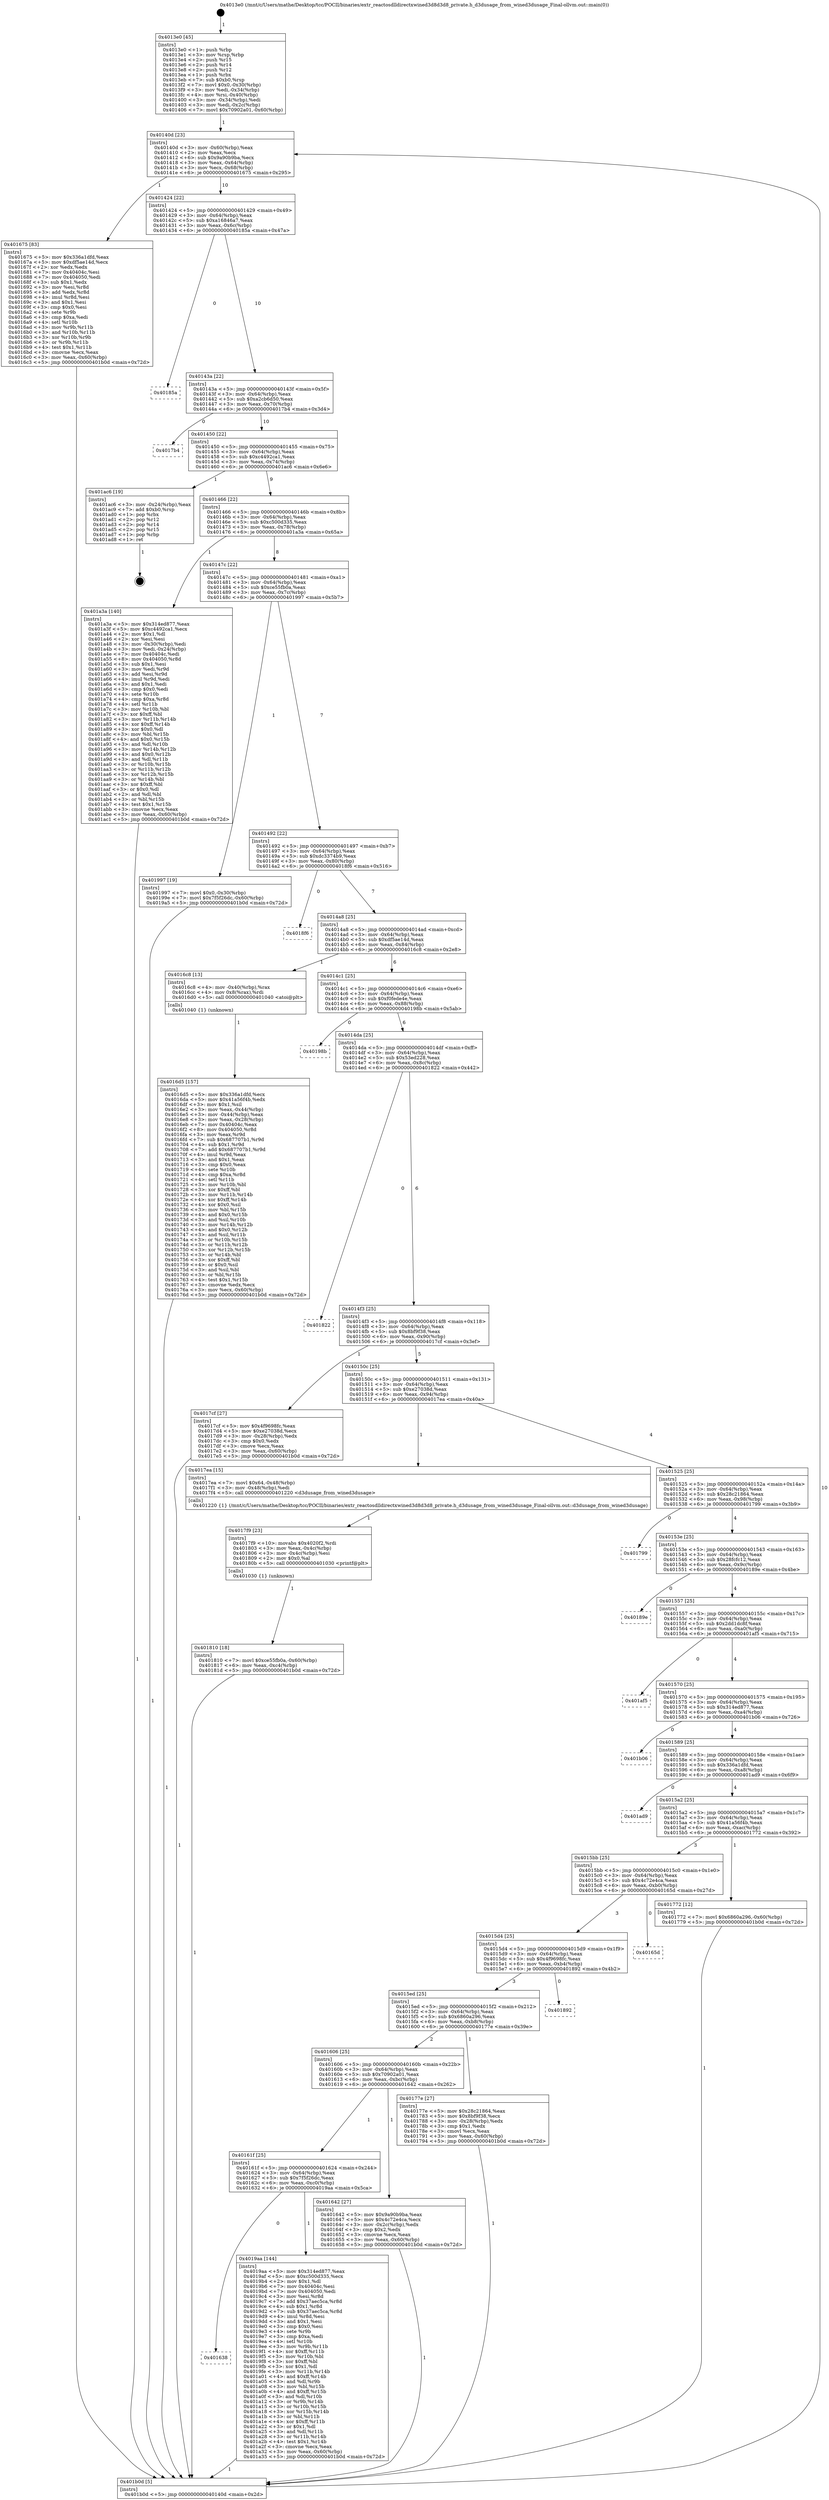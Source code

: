 digraph "0x4013e0" {
  label = "0x4013e0 (/mnt/c/Users/mathe/Desktop/tcc/POCII/binaries/extr_reactosdlldirectxwined3d8d3d8_private.h_d3dusage_from_wined3dusage_Final-ollvm.out::main(0))"
  labelloc = "t"
  node[shape=record]

  Entry [label="",width=0.3,height=0.3,shape=circle,fillcolor=black,style=filled]
  "0x40140d" [label="{
     0x40140d [23]\l
     | [instrs]\l
     &nbsp;&nbsp;0x40140d \<+3\>: mov -0x60(%rbp),%eax\l
     &nbsp;&nbsp;0x401410 \<+2\>: mov %eax,%ecx\l
     &nbsp;&nbsp;0x401412 \<+6\>: sub $0x9a90b9ba,%ecx\l
     &nbsp;&nbsp;0x401418 \<+3\>: mov %eax,-0x64(%rbp)\l
     &nbsp;&nbsp;0x40141b \<+3\>: mov %ecx,-0x68(%rbp)\l
     &nbsp;&nbsp;0x40141e \<+6\>: je 0000000000401675 \<main+0x295\>\l
  }"]
  "0x401675" [label="{
     0x401675 [83]\l
     | [instrs]\l
     &nbsp;&nbsp;0x401675 \<+5\>: mov $0x336a1dfd,%eax\l
     &nbsp;&nbsp;0x40167a \<+5\>: mov $0xdf5ae14d,%ecx\l
     &nbsp;&nbsp;0x40167f \<+2\>: xor %edx,%edx\l
     &nbsp;&nbsp;0x401681 \<+7\>: mov 0x40404c,%esi\l
     &nbsp;&nbsp;0x401688 \<+7\>: mov 0x404050,%edi\l
     &nbsp;&nbsp;0x40168f \<+3\>: sub $0x1,%edx\l
     &nbsp;&nbsp;0x401692 \<+3\>: mov %esi,%r8d\l
     &nbsp;&nbsp;0x401695 \<+3\>: add %edx,%r8d\l
     &nbsp;&nbsp;0x401698 \<+4\>: imul %r8d,%esi\l
     &nbsp;&nbsp;0x40169c \<+3\>: and $0x1,%esi\l
     &nbsp;&nbsp;0x40169f \<+3\>: cmp $0x0,%esi\l
     &nbsp;&nbsp;0x4016a2 \<+4\>: sete %r9b\l
     &nbsp;&nbsp;0x4016a6 \<+3\>: cmp $0xa,%edi\l
     &nbsp;&nbsp;0x4016a9 \<+4\>: setl %r10b\l
     &nbsp;&nbsp;0x4016ad \<+3\>: mov %r9b,%r11b\l
     &nbsp;&nbsp;0x4016b0 \<+3\>: and %r10b,%r11b\l
     &nbsp;&nbsp;0x4016b3 \<+3\>: xor %r10b,%r9b\l
     &nbsp;&nbsp;0x4016b6 \<+3\>: or %r9b,%r11b\l
     &nbsp;&nbsp;0x4016b9 \<+4\>: test $0x1,%r11b\l
     &nbsp;&nbsp;0x4016bd \<+3\>: cmovne %ecx,%eax\l
     &nbsp;&nbsp;0x4016c0 \<+3\>: mov %eax,-0x60(%rbp)\l
     &nbsp;&nbsp;0x4016c3 \<+5\>: jmp 0000000000401b0d \<main+0x72d\>\l
  }"]
  "0x401424" [label="{
     0x401424 [22]\l
     | [instrs]\l
     &nbsp;&nbsp;0x401424 \<+5\>: jmp 0000000000401429 \<main+0x49\>\l
     &nbsp;&nbsp;0x401429 \<+3\>: mov -0x64(%rbp),%eax\l
     &nbsp;&nbsp;0x40142c \<+5\>: sub $0xa16846a7,%eax\l
     &nbsp;&nbsp;0x401431 \<+3\>: mov %eax,-0x6c(%rbp)\l
     &nbsp;&nbsp;0x401434 \<+6\>: je 000000000040185a \<main+0x47a\>\l
  }"]
  Exit [label="",width=0.3,height=0.3,shape=circle,fillcolor=black,style=filled,peripheries=2]
  "0x40185a" [label="{
     0x40185a\l
  }", style=dashed]
  "0x40143a" [label="{
     0x40143a [22]\l
     | [instrs]\l
     &nbsp;&nbsp;0x40143a \<+5\>: jmp 000000000040143f \<main+0x5f\>\l
     &nbsp;&nbsp;0x40143f \<+3\>: mov -0x64(%rbp),%eax\l
     &nbsp;&nbsp;0x401442 \<+5\>: sub $0xa2cb6d50,%eax\l
     &nbsp;&nbsp;0x401447 \<+3\>: mov %eax,-0x70(%rbp)\l
     &nbsp;&nbsp;0x40144a \<+6\>: je 00000000004017b4 \<main+0x3d4\>\l
  }"]
  "0x401638" [label="{
     0x401638\l
  }", style=dashed]
  "0x4017b4" [label="{
     0x4017b4\l
  }", style=dashed]
  "0x401450" [label="{
     0x401450 [22]\l
     | [instrs]\l
     &nbsp;&nbsp;0x401450 \<+5\>: jmp 0000000000401455 \<main+0x75\>\l
     &nbsp;&nbsp;0x401455 \<+3\>: mov -0x64(%rbp),%eax\l
     &nbsp;&nbsp;0x401458 \<+5\>: sub $0xc4492ca1,%eax\l
     &nbsp;&nbsp;0x40145d \<+3\>: mov %eax,-0x74(%rbp)\l
     &nbsp;&nbsp;0x401460 \<+6\>: je 0000000000401ac6 \<main+0x6e6\>\l
  }"]
  "0x4019aa" [label="{
     0x4019aa [144]\l
     | [instrs]\l
     &nbsp;&nbsp;0x4019aa \<+5\>: mov $0x314ed877,%eax\l
     &nbsp;&nbsp;0x4019af \<+5\>: mov $0xc500d335,%ecx\l
     &nbsp;&nbsp;0x4019b4 \<+2\>: mov $0x1,%dl\l
     &nbsp;&nbsp;0x4019b6 \<+7\>: mov 0x40404c,%esi\l
     &nbsp;&nbsp;0x4019bd \<+7\>: mov 0x404050,%edi\l
     &nbsp;&nbsp;0x4019c4 \<+3\>: mov %esi,%r8d\l
     &nbsp;&nbsp;0x4019c7 \<+7\>: add $0x37aec5ca,%r8d\l
     &nbsp;&nbsp;0x4019ce \<+4\>: sub $0x1,%r8d\l
     &nbsp;&nbsp;0x4019d2 \<+7\>: sub $0x37aec5ca,%r8d\l
     &nbsp;&nbsp;0x4019d9 \<+4\>: imul %r8d,%esi\l
     &nbsp;&nbsp;0x4019dd \<+3\>: and $0x1,%esi\l
     &nbsp;&nbsp;0x4019e0 \<+3\>: cmp $0x0,%esi\l
     &nbsp;&nbsp;0x4019e3 \<+4\>: sete %r9b\l
     &nbsp;&nbsp;0x4019e7 \<+3\>: cmp $0xa,%edi\l
     &nbsp;&nbsp;0x4019ea \<+4\>: setl %r10b\l
     &nbsp;&nbsp;0x4019ee \<+3\>: mov %r9b,%r11b\l
     &nbsp;&nbsp;0x4019f1 \<+4\>: xor $0xff,%r11b\l
     &nbsp;&nbsp;0x4019f5 \<+3\>: mov %r10b,%bl\l
     &nbsp;&nbsp;0x4019f8 \<+3\>: xor $0xff,%bl\l
     &nbsp;&nbsp;0x4019fb \<+3\>: xor $0x1,%dl\l
     &nbsp;&nbsp;0x4019fe \<+3\>: mov %r11b,%r14b\l
     &nbsp;&nbsp;0x401a01 \<+4\>: and $0xff,%r14b\l
     &nbsp;&nbsp;0x401a05 \<+3\>: and %dl,%r9b\l
     &nbsp;&nbsp;0x401a08 \<+3\>: mov %bl,%r15b\l
     &nbsp;&nbsp;0x401a0b \<+4\>: and $0xff,%r15b\l
     &nbsp;&nbsp;0x401a0f \<+3\>: and %dl,%r10b\l
     &nbsp;&nbsp;0x401a12 \<+3\>: or %r9b,%r14b\l
     &nbsp;&nbsp;0x401a15 \<+3\>: or %r10b,%r15b\l
     &nbsp;&nbsp;0x401a18 \<+3\>: xor %r15b,%r14b\l
     &nbsp;&nbsp;0x401a1b \<+3\>: or %bl,%r11b\l
     &nbsp;&nbsp;0x401a1e \<+4\>: xor $0xff,%r11b\l
     &nbsp;&nbsp;0x401a22 \<+3\>: or $0x1,%dl\l
     &nbsp;&nbsp;0x401a25 \<+3\>: and %dl,%r11b\l
     &nbsp;&nbsp;0x401a28 \<+3\>: or %r11b,%r14b\l
     &nbsp;&nbsp;0x401a2b \<+4\>: test $0x1,%r14b\l
     &nbsp;&nbsp;0x401a2f \<+3\>: cmovne %ecx,%eax\l
     &nbsp;&nbsp;0x401a32 \<+3\>: mov %eax,-0x60(%rbp)\l
     &nbsp;&nbsp;0x401a35 \<+5\>: jmp 0000000000401b0d \<main+0x72d\>\l
  }"]
  "0x401ac6" [label="{
     0x401ac6 [19]\l
     | [instrs]\l
     &nbsp;&nbsp;0x401ac6 \<+3\>: mov -0x24(%rbp),%eax\l
     &nbsp;&nbsp;0x401ac9 \<+7\>: add $0xb0,%rsp\l
     &nbsp;&nbsp;0x401ad0 \<+1\>: pop %rbx\l
     &nbsp;&nbsp;0x401ad1 \<+2\>: pop %r12\l
     &nbsp;&nbsp;0x401ad3 \<+2\>: pop %r14\l
     &nbsp;&nbsp;0x401ad5 \<+2\>: pop %r15\l
     &nbsp;&nbsp;0x401ad7 \<+1\>: pop %rbp\l
     &nbsp;&nbsp;0x401ad8 \<+1\>: ret\l
  }"]
  "0x401466" [label="{
     0x401466 [22]\l
     | [instrs]\l
     &nbsp;&nbsp;0x401466 \<+5\>: jmp 000000000040146b \<main+0x8b\>\l
     &nbsp;&nbsp;0x40146b \<+3\>: mov -0x64(%rbp),%eax\l
     &nbsp;&nbsp;0x40146e \<+5\>: sub $0xc500d335,%eax\l
     &nbsp;&nbsp;0x401473 \<+3\>: mov %eax,-0x78(%rbp)\l
     &nbsp;&nbsp;0x401476 \<+6\>: je 0000000000401a3a \<main+0x65a\>\l
  }"]
  "0x401810" [label="{
     0x401810 [18]\l
     | [instrs]\l
     &nbsp;&nbsp;0x401810 \<+7\>: movl $0xce55fb0a,-0x60(%rbp)\l
     &nbsp;&nbsp;0x401817 \<+6\>: mov %eax,-0xc4(%rbp)\l
     &nbsp;&nbsp;0x40181d \<+5\>: jmp 0000000000401b0d \<main+0x72d\>\l
  }"]
  "0x401a3a" [label="{
     0x401a3a [140]\l
     | [instrs]\l
     &nbsp;&nbsp;0x401a3a \<+5\>: mov $0x314ed877,%eax\l
     &nbsp;&nbsp;0x401a3f \<+5\>: mov $0xc4492ca1,%ecx\l
     &nbsp;&nbsp;0x401a44 \<+2\>: mov $0x1,%dl\l
     &nbsp;&nbsp;0x401a46 \<+2\>: xor %esi,%esi\l
     &nbsp;&nbsp;0x401a48 \<+3\>: mov -0x30(%rbp),%edi\l
     &nbsp;&nbsp;0x401a4b \<+3\>: mov %edi,-0x24(%rbp)\l
     &nbsp;&nbsp;0x401a4e \<+7\>: mov 0x40404c,%edi\l
     &nbsp;&nbsp;0x401a55 \<+8\>: mov 0x404050,%r8d\l
     &nbsp;&nbsp;0x401a5d \<+3\>: sub $0x1,%esi\l
     &nbsp;&nbsp;0x401a60 \<+3\>: mov %edi,%r9d\l
     &nbsp;&nbsp;0x401a63 \<+3\>: add %esi,%r9d\l
     &nbsp;&nbsp;0x401a66 \<+4\>: imul %r9d,%edi\l
     &nbsp;&nbsp;0x401a6a \<+3\>: and $0x1,%edi\l
     &nbsp;&nbsp;0x401a6d \<+3\>: cmp $0x0,%edi\l
     &nbsp;&nbsp;0x401a70 \<+4\>: sete %r10b\l
     &nbsp;&nbsp;0x401a74 \<+4\>: cmp $0xa,%r8d\l
     &nbsp;&nbsp;0x401a78 \<+4\>: setl %r11b\l
     &nbsp;&nbsp;0x401a7c \<+3\>: mov %r10b,%bl\l
     &nbsp;&nbsp;0x401a7f \<+3\>: xor $0xff,%bl\l
     &nbsp;&nbsp;0x401a82 \<+3\>: mov %r11b,%r14b\l
     &nbsp;&nbsp;0x401a85 \<+4\>: xor $0xff,%r14b\l
     &nbsp;&nbsp;0x401a89 \<+3\>: xor $0x0,%dl\l
     &nbsp;&nbsp;0x401a8c \<+3\>: mov %bl,%r15b\l
     &nbsp;&nbsp;0x401a8f \<+4\>: and $0x0,%r15b\l
     &nbsp;&nbsp;0x401a93 \<+3\>: and %dl,%r10b\l
     &nbsp;&nbsp;0x401a96 \<+3\>: mov %r14b,%r12b\l
     &nbsp;&nbsp;0x401a99 \<+4\>: and $0x0,%r12b\l
     &nbsp;&nbsp;0x401a9d \<+3\>: and %dl,%r11b\l
     &nbsp;&nbsp;0x401aa0 \<+3\>: or %r10b,%r15b\l
     &nbsp;&nbsp;0x401aa3 \<+3\>: or %r11b,%r12b\l
     &nbsp;&nbsp;0x401aa6 \<+3\>: xor %r12b,%r15b\l
     &nbsp;&nbsp;0x401aa9 \<+3\>: or %r14b,%bl\l
     &nbsp;&nbsp;0x401aac \<+3\>: xor $0xff,%bl\l
     &nbsp;&nbsp;0x401aaf \<+3\>: or $0x0,%dl\l
     &nbsp;&nbsp;0x401ab2 \<+2\>: and %dl,%bl\l
     &nbsp;&nbsp;0x401ab4 \<+3\>: or %bl,%r15b\l
     &nbsp;&nbsp;0x401ab7 \<+4\>: test $0x1,%r15b\l
     &nbsp;&nbsp;0x401abb \<+3\>: cmovne %ecx,%eax\l
     &nbsp;&nbsp;0x401abe \<+3\>: mov %eax,-0x60(%rbp)\l
     &nbsp;&nbsp;0x401ac1 \<+5\>: jmp 0000000000401b0d \<main+0x72d\>\l
  }"]
  "0x40147c" [label="{
     0x40147c [22]\l
     | [instrs]\l
     &nbsp;&nbsp;0x40147c \<+5\>: jmp 0000000000401481 \<main+0xa1\>\l
     &nbsp;&nbsp;0x401481 \<+3\>: mov -0x64(%rbp),%eax\l
     &nbsp;&nbsp;0x401484 \<+5\>: sub $0xce55fb0a,%eax\l
     &nbsp;&nbsp;0x401489 \<+3\>: mov %eax,-0x7c(%rbp)\l
     &nbsp;&nbsp;0x40148c \<+6\>: je 0000000000401997 \<main+0x5b7\>\l
  }"]
  "0x4017f9" [label="{
     0x4017f9 [23]\l
     | [instrs]\l
     &nbsp;&nbsp;0x4017f9 \<+10\>: movabs $0x4020f2,%rdi\l
     &nbsp;&nbsp;0x401803 \<+3\>: mov %eax,-0x4c(%rbp)\l
     &nbsp;&nbsp;0x401806 \<+3\>: mov -0x4c(%rbp),%esi\l
     &nbsp;&nbsp;0x401809 \<+2\>: mov $0x0,%al\l
     &nbsp;&nbsp;0x40180b \<+5\>: call 0000000000401030 \<printf@plt\>\l
     | [calls]\l
     &nbsp;&nbsp;0x401030 \{1\} (unknown)\l
  }"]
  "0x401997" [label="{
     0x401997 [19]\l
     | [instrs]\l
     &nbsp;&nbsp;0x401997 \<+7\>: movl $0x0,-0x30(%rbp)\l
     &nbsp;&nbsp;0x40199e \<+7\>: movl $0x7f5f26dc,-0x60(%rbp)\l
     &nbsp;&nbsp;0x4019a5 \<+5\>: jmp 0000000000401b0d \<main+0x72d\>\l
  }"]
  "0x401492" [label="{
     0x401492 [22]\l
     | [instrs]\l
     &nbsp;&nbsp;0x401492 \<+5\>: jmp 0000000000401497 \<main+0xb7\>\l
     &nbsp;&nbsp;0x401497 \<+3\>: mov -0x64(%rbp),%eax\l
     &nbsp;&nbsp;0x40149a \<+5\>: sub $0xdc3374b9,%eax\l
     &nbsp;&nbsp;0x40149f \<+3\>: mov %eax,-0x80(%rbp)\l
     &nbsp;&nbsp;0x4014a2 \<+6\>: je 00000000004018f6 \<main+0x516\>\l
  }"]
  "0x4016d5" [label="{
     0x4016d5 [157]\l
     | [instrs]\l
     &nbsp;&nbsp;0x4016d5 \<+5\>: mov $0x336a1dfd,%ecx\l
     &nbsp;&nbsp;0x4016da \<+5\>: mov $0x41a56f4b,%edx\l
     &nbsp;&nbsp;0x4016df \<+3\>: mov $0x1,%sil\l
     &nbsp;&nbsp;0x4016e2 \<+3\>: mov %eax,-0x44(%rbp)\l
     &nbsp;&nbsp;0x4016e5 \<+3\>: mov -0x44(%rbp),%eax\l
     &nbsp;&nbsp;0x4016e8 \<+3\>: mov %eax,-0x28(%rbp)\l
     &nbsp;&nbsp;0x4016eb \<+7\>: mov 0x40404c,%eax\l
     &nbsp;&nbsp;0x4016f2 \<+8\>: mov 0x404050,%r8d\l
     &nbsp;&nbsp;0x4016fa \<+3\>: mov %eax,%r9d\l
     &nbsp;&nbsp;0x4016fd \<+7\>: sub $0x687707b1,%r9d\l
     &nbsp;&nbsp;0x401704 \<+4\>: sub $0x1,%r9d\l
     &nbsp;&nbsp;0x401708 \<+7\>: add $0x687707b1,%r9d\l
     &nbsp;&nbsp;0x40170f \<+4\>: imul %r9d,%eax\l
     &nbsp;&nbsp;0x401713 \<+3\>: and $0x1,%eax\l
     &nbsp;&nbsp;0x401716 \<+3\>: cmp $0x0,%eax\l
     &nbsp;&nbsp;0x401719 \<+4\>: sete %r10b\l
     &nbsp;&nbsp;0x40171d \<+4\>: cmp $0xa,%r8d\l
     &nbsp;&nbsp;0x401721 \<+4\>: setl %r11b\l
     &nbsp;&nbsp;0x401725 \<+3\>: mov %r10b,%bl\l
     &nbsp;&nbsp;0x401728 \<+3\>: xor $0xff,%bl\l
     &nbsp;&nbsp;0x40172b \<+3\>: mov %r11b,%r14b\l
     &nbsp;&nbsp;0x40172e \<+4\>: xor $0xff,%r14b\l
     &nbsp;&nbsp;0x401732 \<+4\>: xor $0x0,%sil\l
     &nbsp;&nbsp;0x401736 \<+3\>: mov %bl,%r15b\l
     &nbsp;&nbsp;0x401739 \<+4\>: and $0x0,%r15b\l
     &nbsp;&nbsp;0x40173d \<+3\>: and %sil,%r10b\l
     &nbsp;&nbsp;0x401740 \<+3\>: mov %r14b,%r12b\l
     &nbsp;&nbsp;0x401743 \<+4\>: and $0x0,%r12b\l
     &nbsp;&nbsp;0x401747 \<+3\>: and %sil,%r11b\l
     &nbsp;&nbsp;0x40174a \<+3\>: or %r10b,%r15b\l
     &nbsp;&nbsp;0x40174d \<+3\>: or %r11b,%r12b\l
     &nbsp;&nbsp;0x401750 \<+3\>: xor %r12b,%r15b\l
     &nbsp;&nbsp;0x401753 \<+3\>: or %r14b,%bl\l
     &nbsp;&nbsp;0x401756 \<+3\>: xor $0xff,%bl\l
     &nbsp;&nbsp;0x401759 \<+4\>: or $0x0,%sil\l
     &nbsp;&nbsp;0x40175d \<+3\>: and %sil,%bl\l
     &nbsp;&nbsp;0x401760 \<+3\>: or %bl,%r15b\l
     &nbsp;&nbsp;0x401763 \<+4\>: test $0x1,%r15b\l
     &nbsp;&nbsp;0x401767 \<+3\>: cmovne %edx,%ecx\l
     &nbsp;&nbsp;0x40176a \<+3\>: mov %ecx,-0x60(%rbp)\l
     &nbsp;&nbsp;0x40176d \<+5\>: jmp 0000000000401b0d \<main+0x72d\>\l
  }"]
  "0x4018f6" [label="{
     0x4018f6\l
  }", style=dashed]
  "0x4014a8" [label="{
     0x4014a8 [25]\l
     | [instrs]\l
     &nbsp;&nbsp;0x4014a8 \<+5\>: jmp 00000000004014ad \<main+0xcd\>\l
     &nbsp;&nbsp;0x4014ad \<+3\>: mov -0x64(%rbp),%eax\l
     &nbsp;&nbsp;0x4014b0 \<+5\>: sub $0xdf5ae14d,%eax\l
     &nbsp;&nbsp;0x4014b5 \<+6\>: mov %eax,-0x84(%rbp)\l
     &nbsp;&nbsp;0x4014bb \<+6\>: je 00000000004016c8 \<main+0x2e8\>\l
  }"]
  "0x4013e0" [label="{
     0x4013e0 [45]\l
     | [instrs]\l
     &nbsp;&nbsp;0x4013e0 \<+1\>: push %rbp\l
     &nbsp;&nbsp;0x4013e1 \<+3\>: mov %rsp,%rbp\l
     &nbsp;&nbsp;0x4013e4 \<+2\>: push %r15\l
     &nbsp;&nbsp;0x4013e6 \<+2\>: push %r14\l
     &nbsp;&nbsp;0x4013e8 \<+2\>: push %r12\l
     &nbsp;&nbsp;0x4013ea \<+1\>: push %rbx\l
     &nbsp;&nbsp;0x4013eb \<+7\>: sub $0xb0,%rsp\l
     &nbsp;&nbsp;0x4013f2 \<+7\>: movl $0x0,-0x30(%rbp)\l
     &nbsp;&nbsp;0x4013f9 \<+3\>: mov %edi,-0x34(%rbp)\l
     &nbsp;&nbsp;0x4013fc \<+4\>: mov %rsi,-0x40(%rbp)\l
     &nbsp;&nbsp;0x401400 \<+3\>: mov -0x34(%rbp),%edi\l
     &nbsp;&nbsp;0x401403 \<+3\>: mov %edi,-0x2c(%rbp)\l
     &nbsp;&nbsp;0x401406 \<+7\>: movl $0x70902a01,-0x60(%rbp)\l
  }"]
  "0x4016c8" [label="{
     0x4016c8 [13]\l
     | [instrs]\l
     &nbsp;&nbsp;0x4016c8 \<+4\>: mov -0x40(%rbp),%rax\l
     &nbsp;&nbsp;0x4016cc \<+4\>: mov 0x8(%rax),%rdi\l
     &nbsp;&nbsp;0x4016d0 \<+5\>: call 0000000000401040 \<atoi@plt\>\l
     | [calls]\l
     &nbsp;&nbsp;0x401040 \{1\} (unknown)\l
  }"]
  "0x4014c1" [label="{
     0x4014c1 [25]\l
     | [instrs]\l
     &nbsp;&nbsp;0x4014c1 \<+5\>: jmp 00000000004014c6 \<main+0xe6\>\l
     &nbsp;&nbsp;0x4014c6 \<+3\>: mov -0x64(%rbp),%eax\l
     &nbsp;&nbsp;0x4014c9 \<+5\>: sub $0xf0fede4e,%eax\l
     &nbsp;&nbsp;0x4014ce \<+6\>: mov %eax,-0x88(%rbp)\l
     &nbsp;&nbsp;0x4014d4 \<+6\>: je 000000000040198b \<main+0x5ab\>\l
  }"]
  "0x401b0d" [label="{
     0x401b0d [5]\l
     | [instrs]\l
     &nbsp;&nbsp;0x401b0d \<+5\>: jmp 000000000040140d \<main+0x2d\>\l
  }"]
  "0x40198b" [label="{
     0x40198b\l
  }", style=dashed]
  "0x4014da" [label="{
     0x4014da [25]\l
     | [instrs]\l
     &nbsp;&nbsp;0x4014da \<+5\>: jmp 00000000004014df \<main+0xff\>\l
     &nbsp;&nbsp;0x4014df \<+3\>: mov -0x64(%rbp),%eax\l
     &nbsp;&nbsp;0x4014e2 \<+5\>: sub $0x53ed228,%eax\l
     &nbsp;&nbsp;0x4014e7 \<+6\>: mov %eax,-0x8c(%rbp)\l
     &nbsp;&nbsp;0x4014ed \<+6\>: je 0000000000401822 \<main+0x442\>\l
  }"]
  "0x40161f" [label="{
     0x40161f [25]\l
     | [instrs]\l
     &nbsp;&nbsp;0x40161f \<+5\>: jmp 0000000000401624 \<main+0x244\>\l
     &nbsp;&nbsp;0x401624 \<+3\>: mov -0x64(%rbp),%eax\l
     &nbsp;&nbsp;0x401627 \<+5\>: sub $0x7f5f26dc,%eax\l
     &nbsp;&nbsp;0x40162c \<+6\>: mov %eax,-0xc0(%rbp)\l
     &nbsp;&nbsp;0x401632 \<+6\>: je 00000000004019aa \<main+0x5ca\>\l
  }"]
  "0x401822" [label="{
     0x401822\l
  }", style=dashed]
  "0x4014f3" [label="{
     0x4014f3 [25]\l
     | [instrs]\l
     &nbsp;&nbsp;0x4014f3 \<+5\>: jmp 00000000004014f8 \<main+0x118\>\l
     &nbsp;&nbsp;0x4014f8 \<+3\>: mov -0x64(%rbp),%eax\l
     &nbsp;&nbsp;0x4014fb \<+5\>: sub $0x8bf9f38,%eax\l
     &nbsp;&nbsp;0x401500 \<+6\>: mov %eax,-0x90(%rbp)\l
     &nbsp;&nbsp;0x401506 \<+6\>: je 00000000004017cf \<main+0x3ef\>\l
  }"]
  "0x401642" [label="{
     0x401642 [27]\l
     | [instrs]\l
     &nbsp;&nbsp;0x401642 \<+5\>: mov $0x9a90b9ba,%eax\l
     &nbsp;&nbsp;0x401647 \<+5\>: mov $0x4c72e4ca,%ecx\l
     &nbsp;&nbsp;0x40164c \<+3\>: mov -0x2c(%rbp),%edx\l
     &nbsp;&nbsp;0x40164f \<+3\>: cmp $0x2,%edx\l
     &nbsp;&nbsp;0x401652 \<+3\>: cmovne %ecx,%eax\l
     &nbsp;&nbsp;0x401655 \<+3\>: mov %eax,-0x60(%rbp)\l
     &nbsp;&nbsp;0x401658 \<+5\>: jmp 0000000000401b0d \<main+0x72d\>\l
  }"]
  "0x4017cf" [label="{
     0x4017cf [27]\l
     | [instrs]\l
     &nbsp;&nbsp;0x4017cf \<+5\>: mov $0x4f9698fc,%eax\l
     &nbsp;&nbsp;0x4017d4 \<+5\>: mov $0xe27038d,%ecx\l
     &nbsp;&nbsp;0x4017d9 \<+3\>: mov -0x28(%rbp),%edx\l
     &nbsp;&nbsp;0x4017dc \<+3\>: cmp $0x0,%edx\l
     &nbsp;&nbsp;0x4017df \<+3\>: cmove %ecx,%eax\l
     &nbsp;&nbsp;0x4017e2 \<+3\>: mov %eax,-0x60(%rbp)\l
     &nbsp;&nbsp;0x4017e5 \<+5\>: jmp 0000000000401b0d \<main+0x72d\>\l
  }"]
  "0x40150c" [label="{
     0x40150c [25]\l
     | [instrs]\l
     &nbsp;&nbsp;0x40150c \<+5\>: jmp 0000000000401511 \<main+0x131\>\l
     &nbsp;&nbsp;0x401511 \<+3\>: mov -0x64(%rbp),%eax\l
     &nbsp;&nbsp;0x401514 \<+5\>: sub $0xe27038d,%eax\l
     &nbsp;&nbsp;0x401519 \<+6\>: mov %eax,-0x94(%rbp)\l
     &nbsp;&nbsp;0x40151f \<+6\>: je 00000000004017ea \<main+0x40a\>\l
  }"]
  "0x401606" [label="{
     0x401606 [25]\l
     | [instrs]\l
     &nbsp;&nbsp;0x401606 \<+5\>: jmp 000000000040160b \<main+0x22b\>\l
     &nbsp;&nbsp;0x40160b \<+3\>: mov -0x64(%rbp),%eax\l
     &nbsp;&nbsp;0x40160e \<+5\>: sub $0x70902a01,%eax\l
     &nbsp;&nbsp;0x401613 \<+6\>: mov %eax,-0xbc(%rbp)\l
     &nbsp;&nbsp;0x401619 \<+6\>: je 0000000000401642 \<main+0x262\>\l
  }"]
  "0x4017ea" [label="{
     0x4017ea [15]\l
     | [instrs]\l
     &nbsp;&nbsp;0x4017ea \<+7\>: movl $0x64,-0x48(%rbp)\l
     &nbsp;&nbsp;0x4017f1 \<+3\>: mov -0x48(%rbp),%edi\l
     &nbsp;&nbsp;0x4017f4 \<+5\>: call 0000000000401220 \<d3dusage_from_wined3dusage\>\l
     | [calls]\l
     &nbsp;&nbsp;0x401220 \{1\} (/mnt/c/Users/mathe/Desktop/tcc/POCII/binaries/extr_reactosdlldirectxwined3d8d3d8_private.h_d3dusage_from_wined3dusage_Final-ollvm.out::d3dusage_from_wined3dusage)\l
  }"]
  "0x401525" [label="{
     0x401525 [25]\l
     | [instrs]\l
     &nbsp;&nbsp;0x401525 \<+5\>: jmp 000000000040152a \<main+0x14a\>\l
     &nbsp;&nbsp;0x40152a \<+3\>: mov -0x64(%rbp),%eax\l
     &nbsp;&nbsp;0x40152d \<+5\>: sub $0x28c21864,%eax\l
     &nbsp;&nbsp;0x401532 \<+6\>: mov %eax,-0x98(%rbp)\l
     &nbsp;&nbsp;0x401538 \<+6\>: je 0000000000401799 \<main+0x3b9\>\l
  }"]
  "0x40177e" [label="{
     0x40177e [27]\l
     | [instrs]\l
     &nbsp;&nbsp;0x40177e \<+5\>: mov $0x28c21864,%eax\l
     &nbsp;&nbsp;0x401783 \<+5\>: mov $0x8bf9f38,%ecx\l
     &nbsp;&nbsp;0x401788 \<+3\>: mov -0x28(%rbp),%edx\l
     &nbsp;&nbsp;0x40178b \<+3\>: cmp $0x1,%edx\l
     &nbsp;&nbsp;0x40178e \<+3\>: cmovl %ecx,%eax\l
     &nbsp;&nbsp;0x401791 \<+3\>: mov %eax,-0x60(%rbp)\l
     &nbsp;&nbsp;0x401794 \<+5\>: jmp 0000000000401b0d \<main+0x72d\>\l
  }"]
  "0x401799" [label="{
     0x401799\l
  }", style=dashed]
  "0x40153e" [label="{
     0x40153e [25]\l
     | [instrs]\l
     &nbsp;&nbsp;0x40153e \<+5\>: jmp 0000000000401543 \<main+0x163\>\l
     &nbsp;&nbsp;0x401543 \<+3\>: mov -0x64(%rbp),%eax\l
     &nbsp;&nbsp;0x401546 \<+5\>: sub $0x28fcfc12,%eax\l
     &nbsp;&nbsp;0x40154b \<+6\>: mov %eax,-0x9c(%rbp)\l
     &nbsp;&nbsp;0x401551 \<+6\>: je 000000000040189e \<main+0x4be\>\l
  }"]
  "0x4015ed" [label="{
     0x4015ed [25]\l
     | [instrs]\l
     &nbsp;&nbsp;0x4015ed \<+5\>: jmp 00000000004015f2 \<main+0x212\>\l
     &nbsp;&nbsp;0x4015f2 \<+3\>: mov -0x64(%rbp),%eax\l
     &nbsp;&nbsp;0x4015f5 \<+5\>: sub $0x6860a296,%eax\l
     &nbsp;&nbsp;0x4015fa \<+6\>: mov %eax,-0xb8(%rbp)\l
     &nbsp;&nbsp;0x401600 \<+6\>: je 000000000040177e \<main+0x39e\>\l
  }"]
  "0x40189e" [label="{
     0x40189e\l
  }", style=dashed]
  "0x401557" [label="{
     0x401557 [25]\l
     | [instrs]\l
     &nbsp;&nbsp;0x401557 \<+5\>: jmp 000000000040155c \<main+0x17c\>\l
     &nbsp;&nbsp;0x40155c \<+3\>: mov -0x64(%rbp),%eax\l
     &nbsp;&nbsp;0x40155f \<+5\>: sub $0x2dd1dc8f,%eax\l
     &nbsp;&nbsp;0x401564 \<+6\>: mov %eax,-0xa0(%rbp)\l
     &nbsp;&nbsp;0x40156a \<+6\>: je 0000000000401af5 \<main+0x715\>\l
  }"]
  "0x401892" [label="{
     0x401892\l
  }", style=dashed]
  "0x401af5" [label="{
     0x401af5\l
  }", style=dashed]
  "0x401570" [label="{
     0x401570 [25]\l
     | [instrs]\l
     &nbsp;&nbsp;0x401570 \<+5\>: jmp 0000000000401575 \<main+0x195\>\l
     &nbsp;&nbsp;0x401575 \<+3\>: mov -0x64(%rbp),%eax\l
     &nbsp;&nbsp;0x401578 \<+5\>: sub $0x314ed877,%eax\l
     &nbsp;&nbsp;0x40157d \<+6\>: mov %eax,-0xa4(%rbp)\l
     &nbsp;&nbsp;0x401583 \<+6\>: je 0000000000401b06 \<main+0x726\>\l
  }"]
  "0x4015d4" [label="{
     0x4015d4 [25]\l
     | [instrs]\l
     &nbsp;&nbsp;0x4015d4 \<+5\>: jmp 00000000004015d9 \<main+0x1f9\>\l
     &nbsp;&nbsp;0x4015d9 \<+3\>: mov -0x64(%rbp),%eax\l
     &nbsp;&nbsp;0x4015dc \<+5\>: sub $0x4f9698fc,%eax\l
     &nbsp;&nbsp;0x4015e1 \<+6\>: mov %eax,-0xb4(%rbp)\l
     &nbsp;&nbsp;0x4015e7 \<+6\>: je 0000000000401892 \<main+0x4b2\>\l
  }"]
  "0x401b06" [label="{
     0x401b06\l
  }", style=dashed]
  "0x401589" [label="{
     0x401589 [25]\l
     | [instrs]\l
     &nbsp;&nbsp;0x401589 \<+5\>: jmp 000000000040158e \<main+0x1ae\>\l
     &nbsp;&nbsp;0x40158e \<+3\>: mov -0x64(%rbp),%eax\l
     &nbsp;&nbsp;0x401591 \<+5\>: sub $0x336a1dfd,%eax\l
     &nbsp;&nbsp;0x401596 \<+6\>: mov %eax,-0xa8(%rbp)\l
     &nbsp;&nbsp;0x40159c \<+6\>: je 0000000000401ad9 \<main+0x6f9\>\l
  }"]
  "0x40165d" [label="{
     0x40165d\l
  }", style=dashed]
  "0x401ad9" [label="{
     0x401ad9\l
  }", style=dashed]
  "0x4015a2" [label="{
     0x4015a2 [25]\l
     | [instrs]\l
     &nbsp;&nbsp;0x4015a2 \<+5\>: jmp 00000000004015a7 \<main+0x1c7\>\l
     &nbsp;&nbsp;0x4015a7 \<+3\>: mov -0x64(%rbp),%eax\l
     &nbsp;&nbsp;0x4015aa \<+5\>: sub $0x41a56f4b,%eax\l
     &nbsp;&nbsp;0x4015af \<+6\>: mov %eax,-0xac(%rbp)\l
     &nbsp;&nbsp;0x4015b5 \<+6\>: je 0000000000401772 \<main+0x392\>\l
  }"]
  "0x4015bb" [label="{
     0x4015bb [25]\l
     | [instrs]\l
     &nbsp;&nbsp;0x4015bb \<+5\>: jmp 00000000004015c0 \<main+0x1e0\>\l
     &nbsp;&nbsp;0x4015c0 \<+3\>: mov -0x64(%rbp),%eax\l
     &nbsp;&nbsp;0x4015c3 \<+5\>: sub $0x4c72e4ca,%eax\l
     &nbsp;&nbsp;0x4015c8 \<+6\>: mov %eax,-0xb0(%rbp)\l
     &nbsp;&nbsp;0x4015ce \<+6\>: je 000000000040165d \<main+0x27d\>\l
  }"]
  "0x401772" [label="{
     0x401772 [12]\l
     | [instrs]\l
     &nbsp;&nbsp;0x401772 \<+7\>: movl $0x6860a296,-0x60(%rbp)\l
     &nbsp;&nbsp;0x401779 \<+5\>: jmp 0000000000401b0d \<main+0x72d\>\l
  }"]
  Entry -> "0x4013e0" [label=" 1"]
  "0x40140d" -> "0x401675" [label=" 1"]
  "0x40140d" -> "0x401424" [label=" 10"]
  "0x401ac6" -> Exit [label=" 1"]
  "0x401424" -> "0x40185a" [label=" 0"]
  "0x401424" -> "0x40143a" [label=" 10"]
  "0x401a3a" -> "0x401b0d" [label=" 1"]
  "0x40143a" -> "0x4017b4" [label=" 0"]
  "0x40143a" -> "0x401450" [label=" 10"]
  "0x4019aa" -> "0x401b0d" [label=" 1"]
  "0x401450" -> "0x401ac6" [label=" 1"]
  "0x401450" -> "0x401466" [label=" 9"]
  "0x40161f" -> "0x401638" [label=" 0"]
  "0x401466" -> "0x401a3a" [label=" 1"]
  "0x401466" -> "0x40147c" [label=" 8"]
  "0x40161f" -> "0x4019aa" [label=" 1"]
  "0x40147c" -> "0x401997" [label=" 1"]
  "0x40147c" -> "0x401492" [label=" 7"]
  "0x401997" -> "0x401b0d" [label=" 1"]
  "0x401492" -> "0x4018f6" [label=" 0"]
  "0x401492" -> "0x4014a8" [label=" 7"]
  "0x401810" -> "0x401b0d" [label=" 1"]
  "0x4014a8" -> "0x4016c8" [label=" 1"]
  "0x4014a8" -> "0x4014c1" [label=" 6"]
  "0x4017f9" -> "0x401810" [label=" 1"]
  "0x4014c1" -> "0x40198b" [label=" 0"]
  "0x4014c1" -> "0x4014da" [label=" 6"]
  "0x4017ea" -> "0x4017f9" [label=" 1"]
  "0x4014da" -> "0x401822" [label=" 0"]
  "0x4014da" -> "0x4014f3" [label=" 6"]
  "0x4017cf" -> "0x401b0d" [label=" 1"]
  "0x4014f3" -> "0x4017cf" [label=" 1"]
  "0x4014f3" -> "0x40150c" [label=" 5"]
  "0x40177e" -> "0x401b0d" [label=" 1"]
  "0x40150c" -> "0x4017ea" [label=" 1"]
  "0x40150c" -> "0x401525" [label=" 4"]
  "0x4016d5" -> "0x401b0d" [label=" 1"]
  "0x401525" -> "0x401799" [label=" 0"]
  "0x401525" -> "0x40153e" [label=" 4"]
  "0x4016c8" -> "0x4016d5" [label=" 1"]
  "0x40153e" -> "0x40189e" [label=" 0"]
  "0x40153e" -> "0x401557" [label=" 4"]
  "0x401b0d" -> "0x40140d" [label=" 10"]
  "0x401557" -> "0x401af5" [label=" 0"]
  "0x401557" -> "0x401570" [label=" 4"]
  "0x4013e0" -> "0x40140d" [label=" 1"]
  "0x401570" -> "0x401b06" [label=" 0"]
  "0x401570" -> "0x401589" [label=" 4"]
  "0x401606" -> "0x40161f" [label=" 1"]
  "0x401589" -> "0x401ad9" [label=" 0"]
  "0x401589" -> "0x4015a2" [label=" 4"]
  "0x401606" -> "0x401642" [label=" 1"]
  "0x4015a2" -> "0x401772" [label=" 1"]
  "0x4015a2" -> "0x4015bb" [label=" 3"]
  "0x401772" -> "0x401b0d" [label=" 1"]
  "0x4015bb" -> "0x40165d" [label=" 0"]
  "0x4015bb" -> "0x4015d4" [label=" 3"]
  "0x401642" -> "0x401b0d" [label=" 1"]
  "0x4015d4" -> "0x401892" [label=" 0"]
  "0x4015d4" -> "0x4015ed" [label=" 3"]
  "0x401675" -> "0x401b0d" [label=" 1"]
  "0x4015ed" -> "0x40177e" [label=" 1"]
  "0x4015ed" -> "0x401606" [label=" 2"]
}
